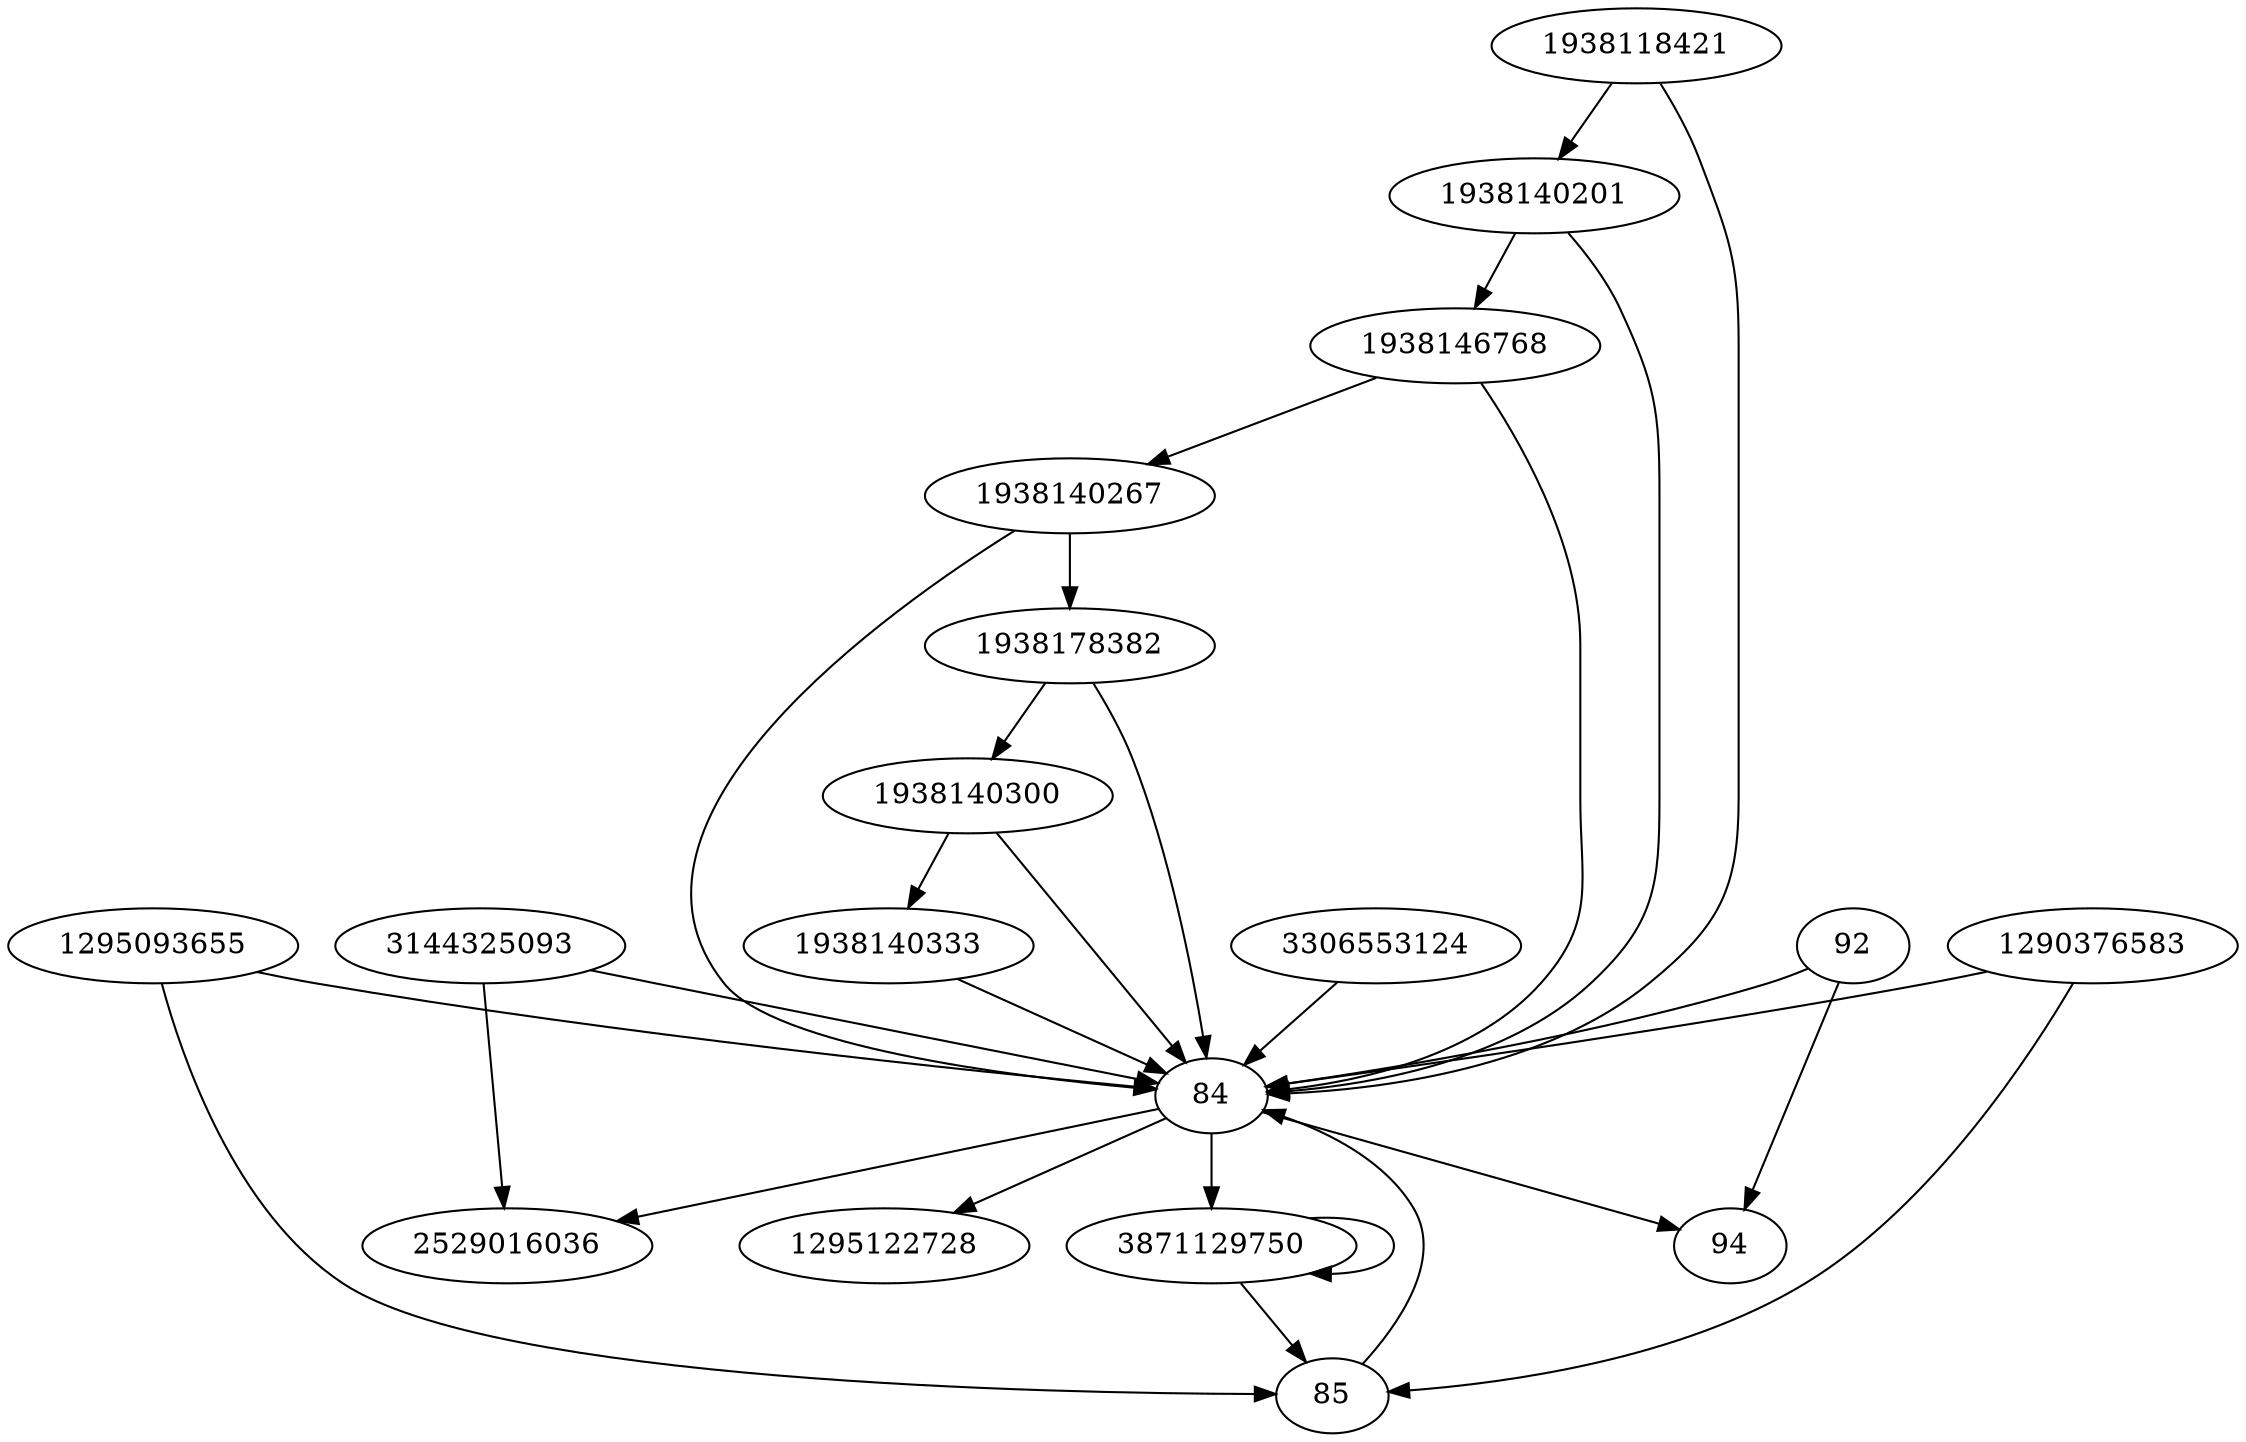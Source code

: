 digraph  {
2529016036;
3306553124;
3144325093;
1290376583;
1295122728;
1938140201;
1938140267;
1938140300;
1938140333;
1938178382;
1938146768;
84;
1938118421;
85;
1295093655;
3871129750;
92;
94;
3306553124 -> 84;
3144325093 -> 84;
3144325093 -> 2529016036;
1290376583 -> 84;
1290376583 -> 85;
1938140201 -> 84;
1938140201 -> 1938146768;
1938140267 -> 84;
1938140267 -> 1938178382;
1938140300 -> 1938140333;
1938140300 -> 84;
1938140333 -> 84;
1938178382 -> 84;
1938178382 -> 1938140300;
1938146768 -> 1938140267;
1938146768 -> 84;
84 -> 3871129750;
84 -> 2529016036;
84 -> 94;
84 -> 1295122728;
1938118421 -> 84;
1938118421 -> 1938140201;
85 -> 84;
1295093655 -> 84;
1295093655 -> 85;
3871129750 -> 3871129750;
3871129750 -> 85;
92 -> 94;
92 -> 84;
}
